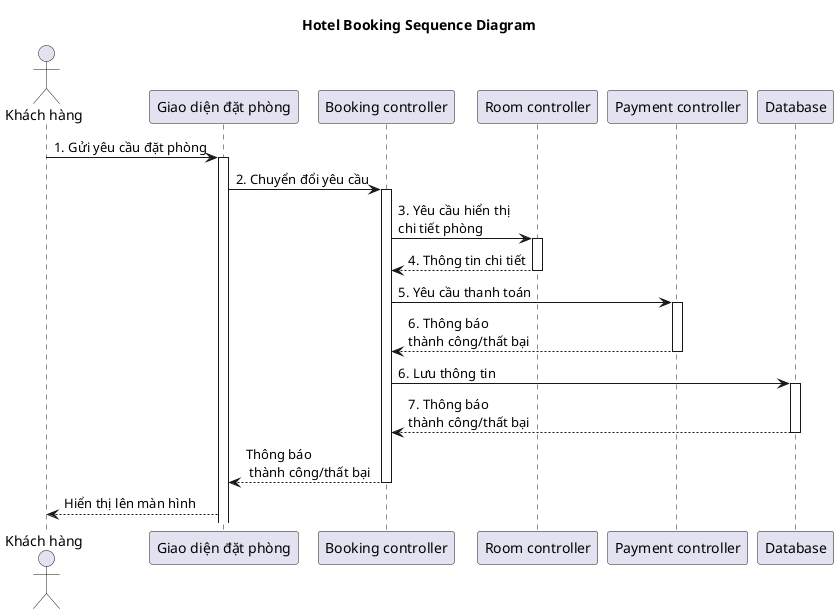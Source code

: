@startuml
title Hotel Booking Sequence Diagram

actor "Khách hàng" as Customer
participant "Giao diện đặt phòng" as BookingUI
participant "Booking controller" as C_Booking
participant "Room controller" as C_Room
participant "Payment controller" as C_Payment
participant "Database" as DB

Customer -> BookingUI: 1. Gửi yêu cầu đặt phòng
activate BookingUI

BookingUI -> C_Booking: 2. Chuyển đổi yêu cầu
activate C_Booking
C_Booking -> C_Room: 3. Yêu cầu hiển thị \nchi tiết phòng
activate C_Room
C_Room --> C_Booking: 4. Thông tin chi tiết
deactivate C_Room

C_Booking -> C_Payment: 5. Yêu cầu thanh toán
activate C_Payment
C_Payment --> C_Booking: 6. Thông báo \nthành công/thất bại
deactivate C_Payment

C_Booking -> DB: 6. Lưu thông tin
activate DB
DB-->C_Booking: 7. Thông báo\nthành công/thất bại
deactivate DB

C_Booking --> BookingUI: Thông báo\n thành công/thất bại
deactivate C_Booking
BookingUI --> Customer:Hiển thị lên màn hình

@enduml
